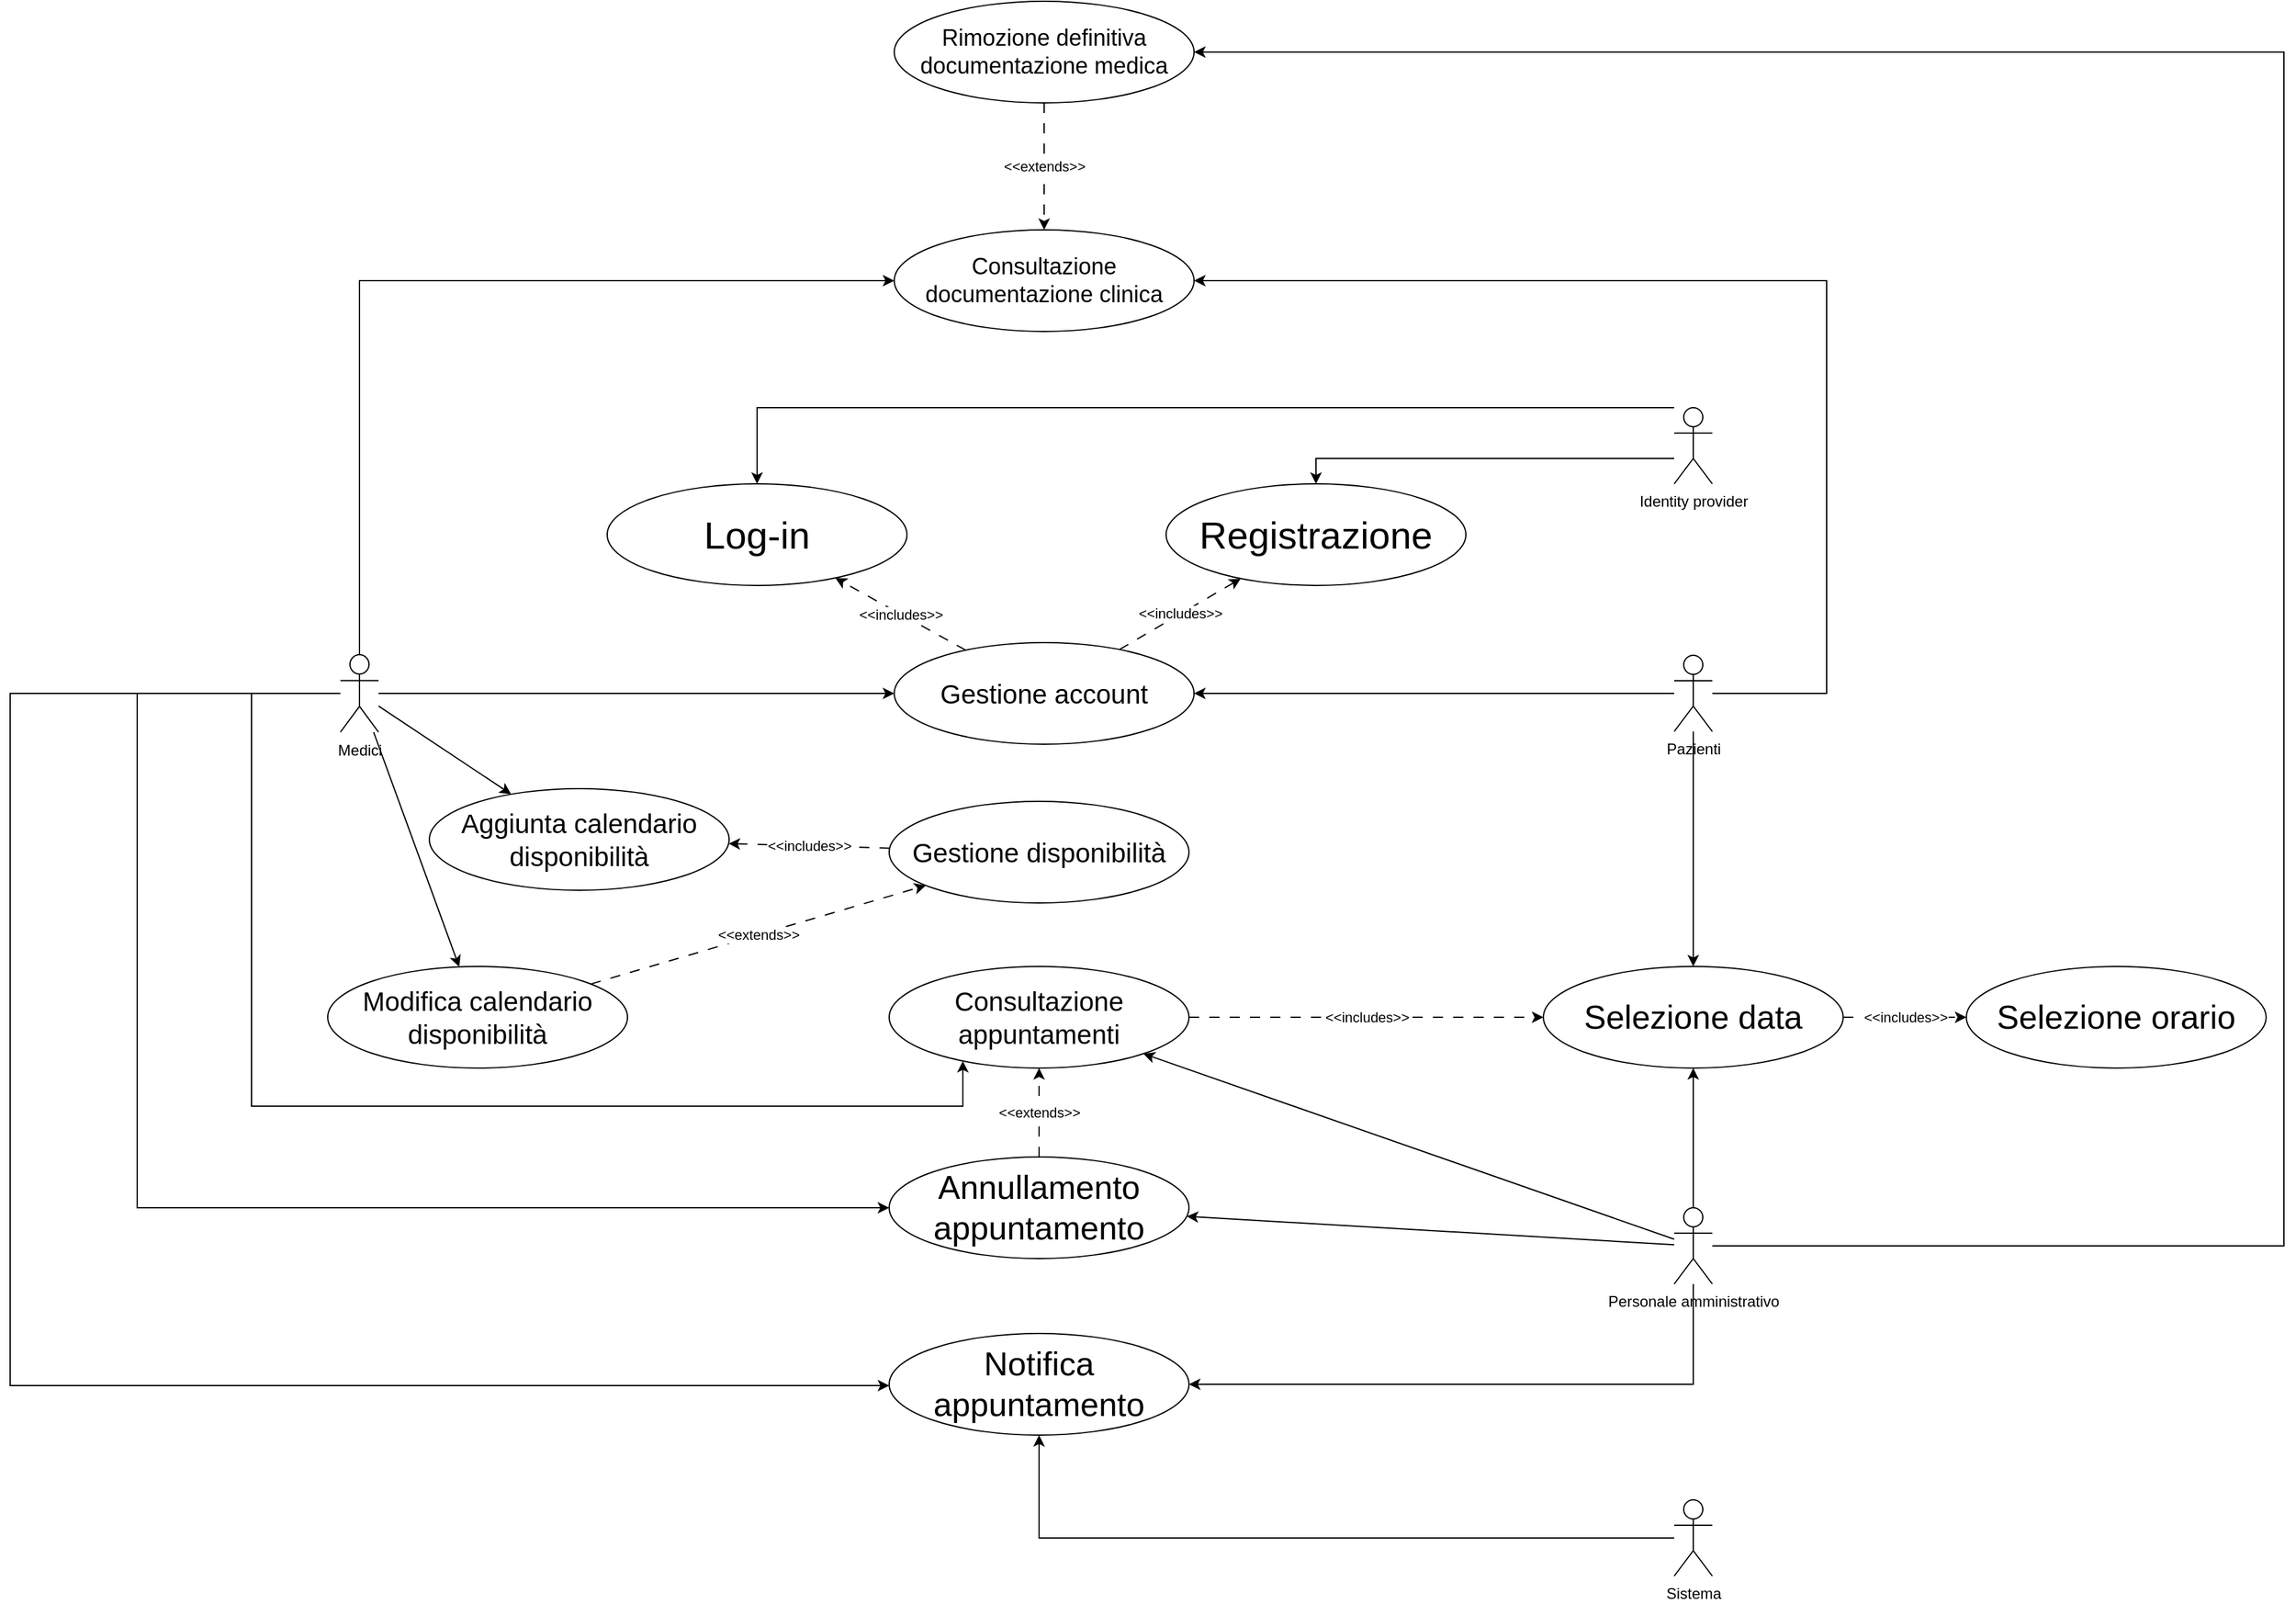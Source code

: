 <mxfile version="26.0.10" pages="5">
  <diagram name="caseUse" id="5YOeRWbkEh5e2hR78IlF">
    <mxGraphModel dx="3827" dy="1657" grid="1" gridSize="10" guides="1" tooltips="1" connect="1" arrows="1" fold="1" page="1" pageScale="1" pageWidth="827" pageHeight="1169" math="0" shadow="0">
      <root>
        <mxCell id="0" />
        <mxCell id="1" parent="0" />
        <mxCell id="JcJMyeTEfhWFqLrAO62_-12" style="rounded=0;orthogonalLoop=1;jettySize=auto;html=1;" edge="1" parent="1" source="OvkjuIX2CIs81xGkpPV2-1" target="JcJMyeTEfhWFqLrAO62_-5">
          <mxGeometry relative="1" as="geometry" />
        </mxCell>
        <mxCell id="JcJMyeTEfhWFqLrAO62_-33" style="rounded=0;orthogonalLoop=1;jettySize=auto;html=1;" edge="1" parent="1" source="OvkjuIX2CIs81xGkpPV2-1" target="pZNePQCLx9tAei5A6gAm-3">
          <mxGeometry relative="1" as="geometry" />
        </mxCell>
        <mxCell id="JcJMyeTEfhWFqLrAO62_-34" style="edgeStyle=orthogonalEdgeStyle;rounded=0;orthogonalLoop=1;jettySize=auto;html=1;" edge="1" parent="1" source="OvkjuIX2CIs81xGkpPV2-1" target="pZNePQCLx9tAei5A6gAm-7">
          <mxGeometry relative="1" as="geometry">
            <Array as="points">
              <mxPoint x="1030" y="585" />
              <mxPoint x="1030" y="260" />
            </Array>
          </mxGeometry>
        </mxCell>
        <mxCell id="OvkjuIX2CIs81xGkpPV2-1" value="Pazienti" style="shape=umlActor;verticalLabelPosition=bottom;verticalAlign=top;html=1;outlineConnect=0;" parent="1" vertex="1">
          <mxGeometry x="910" y="555" width="30" height="60" as="geometry" />
        </mxCell>
        <mxCell id="JcJMyeTEfhWFqLrAO62_-13" style="rounded=0;orthogonalLoop=1;jettySize=auto;html=1;" edge="1" parent="1" source="OvkjuIX2CIs81xGkpPV2-2" target="JcJMyeTEfhWFqLrAO62_-5">
          <mxGeometry relative="1" as="geometry" />
        </mxCell>
        <mxCell id="JcJMyeTEfhWFqLrAO62_-19" style="rounded=0;orthogonalLoop=1;jettySize=auto;html=1;" edge="1" parent="1" source="OvkjuIX2CIs81xGkpPV2-2" target="pZNePQCLx9tAei5A6gAm-4">
          <mxGeometry relative="1" as="geometry" />
        </mxCell>
        <mxCell id="JcJMyeTEfhWFqLrAO62_-20" style="rounded=0;orthogonalLoop=1;jettySize=auto;html=1;" edge="1" parent="1" source="OvkjuIX2CIs81xGkpPV2-2" target="pZNePQCLx9tAei5A6gAm-5">
          <mxGeometry relative="1" as="geometry" />
        </mxCell>
        <mxCell id="JcJMyeTEfhWFqLrAO62_-29" style="edgeStyle=orthogonalEdgeStyle;rounded=0;orthogonalLoop=1;jettySize=auto;html=1;" edge="1" parent="1" source="OvkjuIX2CIs81xGkpPV2-2" target="pZNePQCLx9tAei5A6gAm-10">
          <mxGeometry relative="1" as="geometry">
            <Array as="points">
              <mxPoint x="-210" y="585" />
              <mxPoint x="-210" y="910" />
              <mxPoint x="350" y="910" />
            </Array>
          </mxGeometry>
        </mxCell>
        <mxCell id="JcJMyeTEfhWFqLrAO62_-30" style="edgeStyle=orthogonalEdgeStyle;rounded=0;orthogonalLoop=1;jettySize=auto;html=1;" edge="1" parent="1" source="OvkjuIX2CIs81xGkpPV2-2" target="pZNePQCLx9tAei5A6gAm-6">
          <mxGeometry relative="1" as="geometry">
            <Array as="points">
              <mxPoint x="-300" y="585" />
              <mxPoint x="-300" y="990" />
            </Array>
          </mxGeometry>
        </mxCell>
        <mxCell id="JcJMyeTEfhWFqLrAO62_-32" style="edgeStyle=orthogonalEdgeStyle;rounded=0;orthogonalLoop=1;jettySize=auto;html=1;" edge="1" parent="1" source="OvkjuIX2CIs81xGkpPV2-2" target="pZNePQCLx9tAei5A6gAm-9">
          <mxGeometry relative="1" as="geometry">
            <Array as="points">
              <mxPoint x="-400" y="585" />
              <mxPoint x="-400" y="1130" />
            </Array>
          </mxGeometry>
        </mxCell>
        <mxCell id="JcJMyeTEfhWFqLrAO62_-35" style="edgeStyle=orthogonalEdgeStyle;rounded=0;orthogonalLoop=1;jettySize=auto;html=1;" edge="1" parent="1" source="OvkjuIX2CIs81xGkpPV2-2" target="pZNePQCLx9tAei5A6gAm-7">
          <mxGeometry relative="1" as="geometry">
            <Array as="points">
              <mxPoint x="-125" y="260" />
            </Array>
          </mxGeometry>
        </mxCell>
        <mxCell id="OvkjuIX2CIs81xGkpPV2-2" value="Medici" style="shape=umlActor;verticalLabelPosition=bottom;verticalAlign=top;html=1;outlineConnect=0;" parent="1" vertex="1">
          <mxGeometry x="-140" y="554.5" width="30" height="61" as="geometry" />
        </mxCell>
        <mxCell id="JcJMyeTEfhWFqLrAO62_-14" style="edgeStyle=orthogonalEdgeStyle;rounded=0;orthogonalLoop=1;jettySize=auto;html=1;" edge="1" parent="1" source="OvkjuIX2CIs81xGkpPV2-3" target="OvkjuIX2CIs81xGkpPV2-4">
          <mxGeometry relative="1" as="geometry">
            <Array as="points">
              <mxPoint x="628" y="400" />
            </Array>
          </mxGeometry>
        </mxCell>
        <mxCell id="JcJMyeTEfhWFqLrAO62_-15" style="edgeStyle=orthogonalEdgeStyle;rounded=0;orthogonalLoop=1;jettySize=auto;html=1;" edge="1" parent="1" source="OvkjuIX2CIs81xGkpPV2-3" target="OvkjuIX2CIs81xGkpPV2-5">
          <mxGeometry relative="1" as="geometry">
            <Array as="points">
              <mxPoint x="825" y="360" />
              <mxPoint x="188" y="360" />
            </Array>
          </mxGeometry>
        </mxCell>
        <mxCell id="OvkjuIX2CIs81xGkpPV2-3" value="Identity provider" style="shape=umlActor;verticalLabelPosition=bottom;verticalAlign=top;html=1;outlineConnect=0;" parent="1" vertex="1">
          <mxGeometry x="910" y="360" width="30" height="60" as="geometry" />
        </mxCell>
        <mxCell id="OvkjuIX2CIs81xGkpPV2-4" value="&lt;font style=&quot;font-size: 30px;&quot;&gt;Registrazione&lt;/font&gt;" style="ellipse;whiteSpace=wrap;html=1;" parent="1" vertex="1">
          <mxGeometry x="510" y="420" width="236" height="80" as="geometry" />
        </mxCell>
        <mxCell id="OvkjuIX2CIs81xGkpPV2-5" value="&lt;font style=&quot;font-size: 30px;&quot;&gt;Log-in&lt;/font&gt;" style="ellipse;whiteSpace=wrap;html=1;" parent="1" vertex="1">
          <mxGeometry x="70" y="420" width="236" height="80" as="geometry" />
        </mxCell>
        <mxCell id="JcJMyeTEfhWFqLrAO62_-37" style="edgeStyle=orthogonalEdgeStyle;rounded=0;orthogonalLoop=1;jettySize=auto;html=1;" edge="1" parent="1" source="OvkjuIX2CIs81xGkpPV2-12" target="pZNePQCLx9tAei5A6gAm-9">
          <mxGeometry relative="1" as="geometry" />
        </mxCell>
        <mxCell id="OvkjuIX2CIs81xGkpPV2-12" value="Sistema" style="shape=umlActor;verticalLabelPosition=bottom;verticalAlign=top;html=1;outlineConnect=0;" parent="1" vertex="1">
          <mxGeometry x="910" y="1220" width="30" height="60" as="geometry" />
        </mxCell>
        <mxCell id="JcJMyeTEfhWFqLrAO62_-24" style="rounded=0;orthogonalLoop=1;jettySize=auto;html=1;" edge="1" parent="1" source="pZNePQCLx9tAei5A6gAm-1" target="pZNePQCLx9tAei5A6gAm-6">
          <mxGeometry relative="1" as="geometry" />
        </mxCell>
        <mxCell id="JcJMyeTEfhWFqLrAO62_-25" style="rounded=0;orthogonalLoop=1;jettySize=auto;html=1;" edge="1" parent="1" source="pZNePQCLx9tAei5A6gAm-1" target="pZNePQCLx9tAei5A6gAm-3">
          <mxGeometry relative="1" as="geometry" />
        </mxCell>
        <mxCell id="JcJMyeTEfhWFqLrAO62_-28" style="rounded=0;orthogonalLoop=1;jettySize=auto;html=1;" edge="1" parent="1" source="pZNePQCLx9tAei5A6gAm-1" target="pZNePQCLx9tAei5A6gAm-10">
          <mxGeometry relative="1" as="geometry" />
        </mxCell>
        <mxCell id="JcJMyeTEfhWFqLrAO62_-31" style="edgeStyle=orthogonalEdgeStyle;rounded=0;orthogonalLoop=1;jettySize=auto;html=1;" edge="1" parent="1" source="pZNePQCLx9tAei5A6gAm-1" target="pZNePQCLx9tAei5A6gAm-9">
          <mxGeometry relative="1" as="geometry">
            <Array as="points">
              <mxPoint x="925" y="1129" />
            </Array>
          </mxGeometry>
        </mxCell>
        <mxCell id="JcJMyeTEfhWFqLrAO62_-36" style="edgeStyle=orthogonalEdgeStyle;rounded=0;orthogonalLoop=1;jettySize=auto;html=1;" edge="1" parent="1" source="pZNePQCLx9tAei5A6gAm-1" target="pZNePQCLx9tAei5A6gAm-8">
          <mxGeometry relative="1" as="geometry">
            <Array as="points">
              <mxPoint x="1390" y="1020" />
              <mxPoint x="1390" y="80" />
            </Array>
          </mxGeometry>
        </mxCell>
        <mxCell id="pZNePQCLx9tAei5A6gAm-1" value="Personale amministrativo" style="shape=umlActor;verticalLabelPosition=bottom;verticalAlign=top;html=1;outlineConnect=0;" parent="1" vertex="1">
          <mxGeometry x="910" y="990" width="30" height="60" as="geometry" />
        </mxCell>
        <mxCell id="JcJMyeTEfhWFqLrAO62_-26" value="&amp;lt;&amp;lt;includes&amp;gt;&amp;gt;" style="rounded=0;orthogonalLoop=1;jettySize=auto;html=1;dashed=1;dashPattern=8 8;" edge="1" parent="1" source="pZNePQCLx9tAei5A6gAm-3" target="pZNePQCLx9tAei5A6gAm-19">
          <mxGeometry relative="1" as="geometry" />
        </mxCell>
        <mxCell id="pZNePQCLx9tAei5A6gAm-3" value="&lt;font style=&quot;font-size: 26px;&quot;&gt;Selezione data&lt;/font&gt;" style="ellipse;whiteSpace=wrap;html=1;" parent="1" vertex="1">
          <mxGeometry x="807" y="800" width="236" height="80" as="geometry" />
        </mxCell>
        <mxCell id="pZNePQCLx9tAei5A6gAm-4" value="&lt;font style=&quot;font-size: 21px;&quot;&gt;Aggiunta calendario disponibilità&lt;/font&gt;" style="ellipse;whiteSpace=wrap;html=1;" parent="1" vertex="1">
          <mxGeometry x="-70" y="660" width="236" height="80" as="geometry" />
        </mxCell>
        <mxCell id="JcJMyeTEfhWFqLrAO62_-23" value="&amp;lt;&amp;lt;extends&amp;gt;&amp;gt;" style="rounded=0;orthogonalLoop=1;jettySize=auto;html=1;dashed=1;dashPattern=8 8;" edge="1" parent="1" source="pZNePQCLx9tAei5A6gAm-5" target="JcJMyeTEfhWFqLrAO62_-7">
          <mxGeometry relative="1" as="geometry" />
        </mxCell>
        <mxCell id="pZNePQCLx9tAei5A6gAm-5" value="&lt;font style=&quot;font-size: 21px;&quot;&gt;Modifica calendario disponibilità&lt;/font&gt;" style="ellipse;whiteSpace=wrap;html=1;" parent="1" vertex="1">
          <mxGeometry x="-150" y="800" width="236" height="80" as="geometry" />
        </mxCell>
        <mxCell id="JcJMyeTEfhWFqLrAO62_-27" value="&amp;lt;&amp;lt;extends&amp;gt;&amp;gt;" style="rounded=0;orthogonalLoop=1;jettySize=auto;html=1;dashed=1;dashPattern=8 8;" edge="1" parent="1" source="pZNePQCLx9tAei5A6gAm-6" target="pZNePQCLx9tAei5A6gAm-10">
          <mxGeometry relative="1" as="geometry" />
        </mxCell>
        <mxCell id="pZNePQCLx9tAei5A6gAm-6" value="&lt;font style=&quot;font-size: 26px;&quot;&gt;Annullamento appuntamento&lt;/font&gt;" style="ellipse;whiteSpace=wrap;html=1;" parent="1" vertex="1">
          <mxGeometry x="292" y="950" width="236" height="80" as="geometry" />
        </mxCell>
        <mxCell id="pZNePQCLx9tAei5A6gAm-7" value="&lt;font style=&quot;font-size: 18px;&quot;&gt;Consultazione documentazione clinica&lt;/font&gt;" style="ellipse;whiteSpace=wrap;html=1;" parent="1" vertex="1">
          <mxGeometry x="296" y="220" width="236" height="80" as="geometry" />
        </mxCell>
        <mxCell id="JcJMyeTEfhWFqLrAO62_-9" value="&amp;lt;&amp;lt;extends&amp;gt;&amp;gt;" style="rounded=0;orthogonalLoop=1;jettySize=auto;html=1;dashed=1;dashPattern=8 8;" edge="1" parent="1" source="pZNePQCLx9tAei5A6gAm-8" target="pZNePQCLx9tAei5A6gAm-7">
          <mxGeometry relative="1" as="geometry" />
        </mxCell>
        <mxCell id="pZNePQCLx9tAei5A6gAm-8" value="&lt;span style=&quot;font-size: 18px;&quot;&gt;Rimozione definitiva documentazione medica&lt;/span&gt;" style="ellipse;whiteSpace=wrap;html=1;" parent="1" vertex="1">
          <mxGeometry x="296" y="40" width="236" height="80" as="geometry" />
        </mxCell>
        <mxCell id="pZNePQCLx9tAei5A6gAm-9" value="&lt;font style=&quot;font-size: 26px;&quot;&gt;Notifica appuntamento&lt;/font&gt;" style="ellipse;whiteSpace=wrap;html=1;" parent="1" vertex="1">
          <mxGeometry x="292" y="1089" width="236" height="80" as="geometry" />
        </mxCell>
        <mxCell id="JcJMyeTEfhWFqLrAO62_-38" value="&amp;lt;&amp;lt;includes&amp;gt;&amp;gt;" style="rounded=0;orthogonalLoop=1;jettySize=auto;html=1;dashed=1;dashPattern=8 8;" edge="1" parent="1" source="pZNePQCLx9tAei5A6gAm-10" target="pZNePQCLx9tAei5A6gAm-3">
          <mxGeometry relative="1" as="geometry" />
        </mxCell>
        <mxCell id="pZNePQCLx9tAei5A6gAm-10" value="&lt;font style=&quot;font-size: 21px;&quot;&gt;Consultazione appuntamenti&lt;/font&gt;" style="ellipse;whiteSpace=wrap;html=1;" parent="1" vertex="1">
          <mxGeometry x="292" y="800" width="236" height="80" as="geometry" />
        </mxCell>
        <mxCell id="pZNePQCLx9tAei5A6gAm-19" value="&lt;font style=&quot;font-size: 26px;&quot;&gt;Selezione orario&lt;/font&gt;" style="ellipse;whiteSpace=wrap;html=1;" parent="1" vertex="1">
          <mxGeometry x="1140" y="800" width="236" height="80" as="geometry" />
        </mxCell>
        <mxCell id="JcJMyeTEfhWFqLrAO62_-10" value="&amp;lt;&amp;lt;includes&amp;gt;&amp;gt;" style="rounded=0;orthogonalLoop=1;jettySize=auto;html=1;dashed=1;dashPattern=8 8;" edge="1" parent="1" source="JcJMyeTEfhWFqLrAO62_-5" target="OvkjuIX2CIs81xGkpPV2-5">
          <mxGeometry relative="1" as="geometry" />
        </mxCell>
        <mxCell id="JcJMyeTEfhWFqLrAO62_-11" value="&amp;lt;&amp;lt;includes&amp;gt;&amp;gt;" style="rounded=0;orthogonalLoop=1;jettySize=auto;html=1;dashed=1;dashPattern=8 8;" edge="1" parent="1" source="JcJMyeTEfhWFqLrAO62_-5" target="OvkjuIX2CIs81xGkpPV2-4">
          <mxGeometry relative="1" as="geometry" />
        </mxCell>
        <mxCell id="JcJMyeTEfhWFqLrAO62_-5" value="&lt;font style=&quot;font-size: 21px;&quot;&gt;Gestione account&lt;/font&gt;" style="ellipse;whiteSpace=wrap;html=1;" vertex="1" parent="1">
          <mxGeometry x="296" y="545" width="236" height="80" as="geometry" />
        </mxCell>
        <mxCell id="JcJMyeTEfhWFqLrAO62_-22" value="&amp;lt;&amp;lt;includes&amp;gt;&amp;gt;" style="rounded=0;orthogonalLoop=1;jettySize=auto;html=1;dashed=1;dashPattern=8 8;" edge="1" parent="1" source="JcJMyeTEfhWFqLrAO62_-7" target="pZNePQCLx9tAei5A6gAm-4">
          <mxGeometry relative="1" as="geometry" />
        </mxCell>
        <mxCell id="JcJMyeTEfhWFqLrAO62_-7" value="&lt;font style=&quot;font-size: 21px;&quot;&gt;Gestione disponibilità&lt;/font&gt;" style="ellipse;whiteSpace=wrap;html=1;" vertex="1" parent="1">
          <mxGeometry x="292" y="670" width="236" height="80" as="geometry" />
        </mxCell>
      </root>
    </mxGraphModel>
  </diagram>
  <diagram id="WIKCi4djFAxLHXfYwHIS" name="activity">
    <mxGraphModel dx="1050" dy="580" grid="1" gridSize="10" guides="1" tooltips="1" connect="1" arrows="1" fold="1" page="1" pageScale="1" pageWidth="827" pageHeight="1169" math="0" shadow="0">
      <root>
        <mxCell id="0" />
        <mxCell id="1" parent="0" />
      </root>
    </mxGraphModel>
  </diagram>
  <diagram id="haw745c3QgYH6Dh_yxL6" name="swimLane">
    <mxGraphModel dx="1050" dy="580" grid="1" gridSize="10" guides="1" tooltips="1" connect="1" arrows="1" fold="1" page="1" pageScale="1" pageWidth="827" pageHeight="1169" math="0" shadow="0">
      <root>
        <mxCell id="0" />
        <mxCell id="1" parent="0" />
      </root>
    </mxGraphModel>
  </diagram>
  <diagram id="xCThVpPJNMf9oLktIhax" name="sequence">
    <mxGraphModel dx="1050" dy="580" grid="1" gridSize="10" guides="1" tooltips="1" connect="1" arrows="1" fold="1" page="1" pageScale="1" pageWidth="827" pageHeight="1169" math="0" shadow="0">
      <root>
        <mxCell id="0" />
        <mxCell id="1" parent="0" />
      </root>
    </mxGraphModel>
  </diagram>
  <diagram id="cPCokOUU2SmkPa_6YjNQ" name="deployment">
    <mxGraphModel dx="1050" dy="580" grid="1" gridSize="10" guides="1" tooltips="1" connect="1" arrows="1" fold="1" page="1" pageScale="1" pageWidth="827" pageHeight="1169" math="0" shadow="0">
      <root>
        <mxCell id="0" />
        <mxCell id="1" parent="0" />
      </root>
    </mxGraphModel>
  </diagram>
</mxfile>
